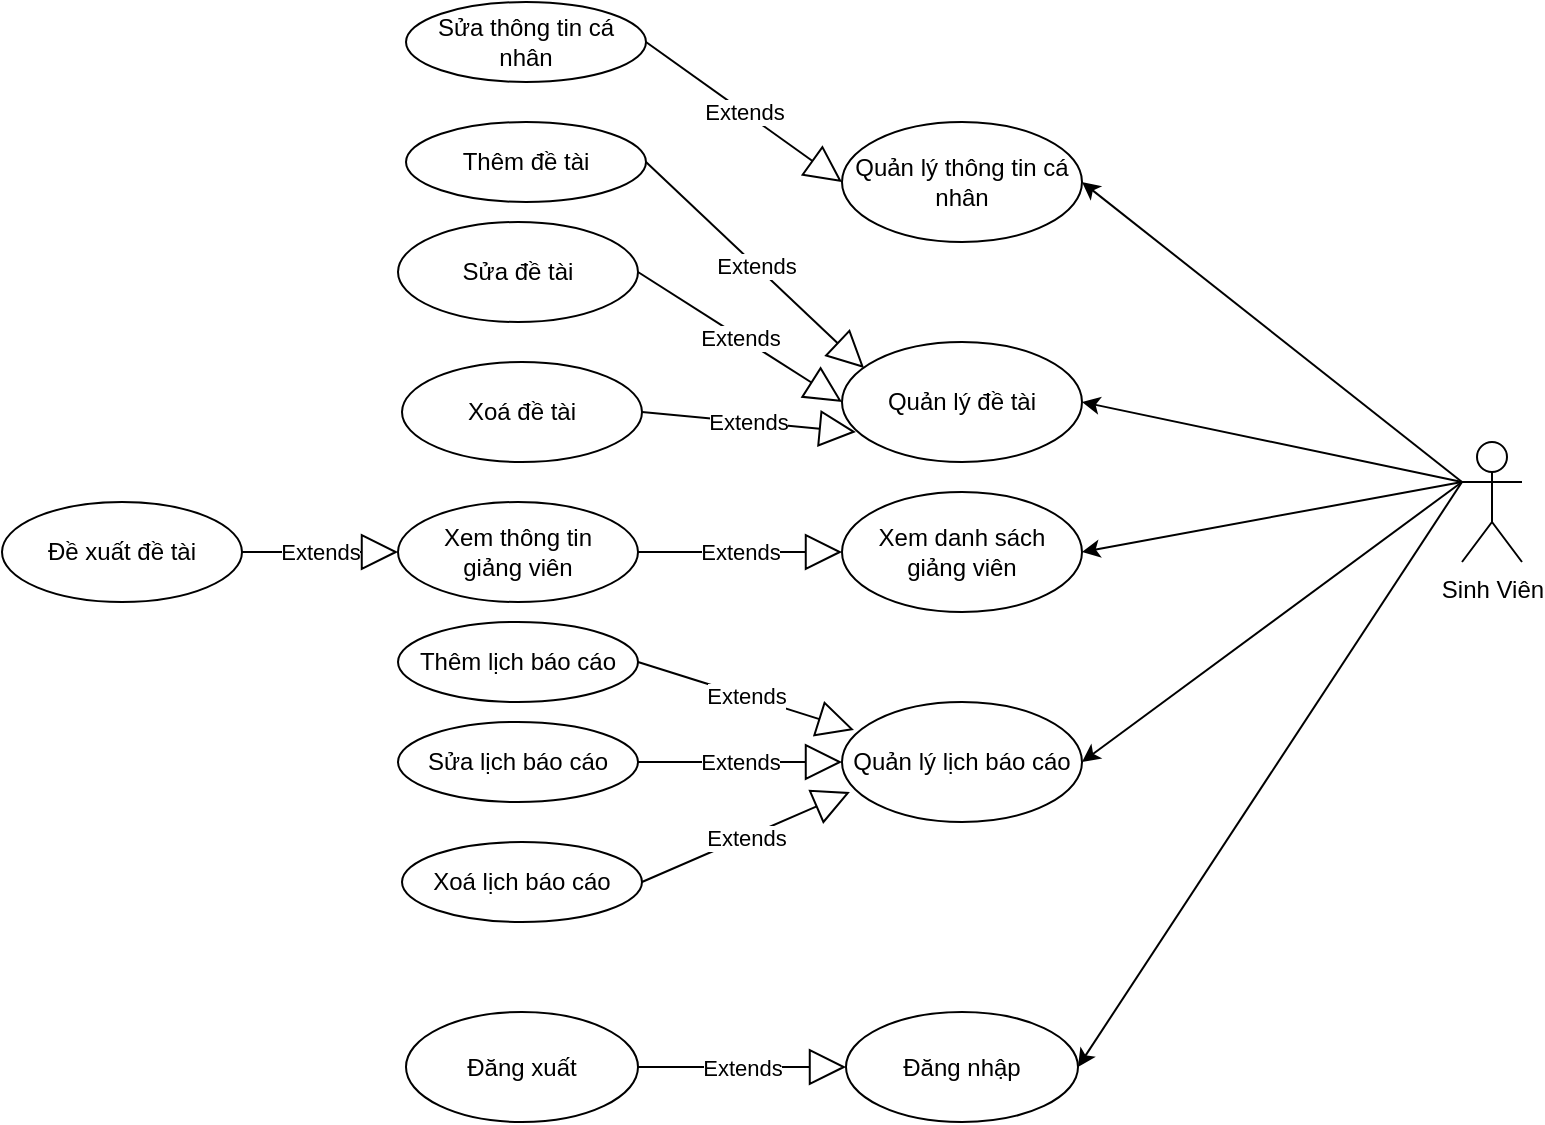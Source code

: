 <mxfile version="17.4.6" type="device"><diagram id="ACgklh2vm75UQznAh7Qq" name="Page-1"><mxGraphModel dx="1422" dy="699" grid="1" gridSize="10" guides="1" tooltips="1" connect="1" arrows="1" fold="1" page="1" pageScale="1" pageWidth="827" pageHeight="1169" math="0" shadow="0"><root><mxCell id="0"/><mxCell id="1" parent="0"/><mxCell id="k6QO58kYAANVaL7thHBK-2" value="Sinh Viên" style="shape=umlActor;verticalLabelPosition=bottom;verticalAlign=top;html=1;" parent="1" vertex="1"><mxGeometry x="740" y="320" width="30" height="60" as="geometry"/></mxCell><mxCell id="k6QO58kYAANVaL7thHBK-10" value="Quản lý đề tài" style="ellipse;whiteSpace=wrap;html=1;" parent="1" vertex="1"><mxGeometry x="430" y="270" width="120" height="60" as="geometry"/></mxCell><mxCell id="k6QO58kYAANVaL7thHBK-16" value="" style="endArrow=classic;html=1;rounded=0;exitX=0;exitY=0.333;exitDx=0;exitDy=0;exitPerimeter=0;entryX=1;entryY=0.5;entryDx=0;entryDy=0;" parent="1" source="k6QO58kYAANVaL7thHBK-2" target="k6QO58kYAANVaL7thHBK-10" edge="1"><mxGeometry width="50" height="50" relative="1" as="geometry"><mxPoint x="390" y="410" as="sourcePoint"/><mxPoint x="440" y="360" as="targetPoint"/></mxGeometry></mxCell><mxCell id="ZyNiedSepBmf1n0FoByh-2" value="Đăng nhập" style="ellipse;whiteSpace=wrap;html=1;" parent="1" vertex="1"><mxGeometry x="432" y="605" width="116" height="55" as="geometry"/></mxCell><mxCell id="ZyNiedSepBmf1n0FoByh-5" value="" style="endArrow=classic;html=1;rounded=0;exitX=0;exitY=0.333;exitDx=0;exitDy=0;exitPerimeter=0;entryX=1;entryY=0.5;entryDx=0;entryDy=0;" parent="1" source="k6QO58kYAANVaL7thHBK-2" target="ZyNiedSepBmf1n0FoByh-2" edge="1"><mxGeometry width="50" height="50" relative="1" as="geometry"><mxPoint x="390" y="610" as="sourcePoint"/><mxPoint x="440" y="560" as="targetPoint"/></mxGeometry></mxCell><mxCell id="ZyNiedSepBmf1n0FoByh-6" value="Quản lý thông tin cá nhân" style="ellipse;whiteSpace=wrap;html=1;" parent="1" vertex="1"><mxGeometry x="430" y="160" width="120" height="60" as="geometry"/></mxCell><mxCell id="ZyNiedSepBmf1n0FoByh-7" value="" style="endArrow=classic;html=1;rounded=0;exitX=0;exitY=0.333;exitDx=0;exitDy=0;exitPerimeter=0;entryX=1;entryY=0.5;entryDx=0;entryDy=0;" parent="1" source="k6QO58kYAANVaL7thHBK-2" target="ZyNiedSepBmf1n0FoByh-6" edge="1"><mxGeometry width="50" height="50" relative="1" as="geometry"><mxPoint x="390" y="410" as="sourcePoint"/><mxPoint x="440" y="360" as="targetPoint"/></mxGeometry></mxCell><mxCell id="XJRcj0v_ucDEhgyYNOhe-2" value="Extends" style="endArrow=block;endSize=16;endFill=0;html=1;rounded=0;entryX=0;entryY=0.5;entryDx=0;entryDy=0;exitX=1;exitY=0.5;exitDx=0;exitDy=0;" parent="1" source="XJRcj0v_ucDEhgyYNOhe-3" target="ZyNiedSepBmf1n0FoByh-2" edge="1"><mxGeometry width="160" relative="1" as="geometry"><mxPoint x="440" y="468" as="sourcePoint"/><mxPoint x="490" y="590" as="targetPoint"/></mxGeometry></mxCell><mxCell id="XJRcj0v_ucDEhgyYNOhe-3" value="Đăng xuất" style="ellipse;whiteSpace=wrap;html=1;" parent="1" vertex="1"><mxGeometry x="212" y="605" width="116" height="55" as="geometry"/></mxCell><mxCell id="XJRcj0v_ucDEhgyYNOhe-4" value="Xem danh sách &lt;br&gt;giảng viên" style="ellipse;whiteSpace=wrap;html=1;" parent="1" vertex="1"><mxGeometry x="430" y="345" width="120" height="60" as="geometry"/></mxCell><mxCell id="XJRcj0v_ucDEhgyYNOhe-5" value="" style="endArrow=classic;html=1;rounded=0;exitX=0;exitY=0.333;exitDx=0;exitDy=0;exitPerimeter=0;entryX=1;entryY=0.5;entryDx=0;entryDy=0;" parent="1" source="k6QO58kYAANVaL7thHBK-2" target="XJRcj0v_ucDEhgyYNOhe-4" edge="1"><mxGeometry width="50" height="50" relative="1" as="geometry"><mxPoint x="770" y="390" as="sourcePoint"/><mxPoint x="470" y="410" as="targetPoint"/></mxGeometry></mxCell><mxCell id="XJRcj0v_ucDEhgyYNOhe-6" value="Quản lý lịch báo cáo" style="ellipse;whiteSpace=wrap;html=1;" parent="1" vertex="1"><mxGeometry x="430" y="450" width="120" height="60" as="geometry"/></mxCell><mxCell id="XJRcj0v_ucDEhgyYNOhe-7" value="" style="endArrow=classic;html=1;rounded=0;exitX=0;exitY=0.333;exitDx=0;exitDy=0;exitPerimeter=0;entryX=1;entryY=0.5;entryDx=0;entryDy=0;" parent="1" source="k6QO58kYAANVaL7thHBK-2" target="XJRcj0v_ucDEhgyYNOhe-6" edge="1"><mxGeometry width="50" height="50" relative="1" as="geometry"><mxPoint x="750" y="350" as="sourcePoint"/><mxPoint x="544" y="380" as="targetPoint"/></mxGeometry></mxCell><mxCell id="XJRcj0v_ucDEhgyYNOhe-11" value="Sửa lịch báo cáo" style="ellipse;whiteSpace=wrap;html=1;" parent="1" vertex="1"><mxGeometry x="208" y="460" width="120" height="40" as="geometry"/></mxCell><mxCell id="XJRcj0v_ucDEhgyYNOhe-12" value="Thêm lịch báo cáo" style="ellipse;whiteSpace=wrap;html=1;" parent="1" vertex="1"><mxGeometry x="208" y="410" width="120" height="40" as="geometry"/></mxCell><mxCell id="XJRcj0v_ucDEhgyYNOhe-13" value="Xoá lịch báo cáo" style="ellipse;whiteSpace=wrap;html=1;" parent="1" vertex="1"><mxGeometry x="210" y="520" width="120" height="40" as="geometry"/></mxCell><mxCell id="XJRcj0v_ucDEhgyYNOhe-19" value="Extends" style="endArrow=block;endSize=16;endFill=0;html=1;rounded=0;entryX=0.05;entryY=0.233;entryDx=0;entryDy=0;exitX=1;exitY=0.5;exitDx=0;exitDy=0;entryPerimeter=0;" parent="1" source="XJRcj0v_ucDEhgyYNOhe-12" target="XJRcj0v_ucDEhgyYNOhe-6" edge="1"><mxGeometry width="160" relative="1" as="geometry"><mxPoint x="338" y="642.5" as="sourcePoint"/><mxPoint x="428" y="642.5" as="targetPoint"/></mxGeometry></mxCell><mxCell id="XJRcj0v_ucDEhgyYNOhe-20" value="Extends" style="endArrow=block;endSize=16;endFill=0;html=1;rounded=0;entryX=0;entryY=0.5;entryDx=0;entryDy=0;exitX=1;exitY=0.5;exitDx=0;exitDy=0;" parent="1" source="XJRcj0v_ucDEhgyYNOhe-11" target="XJRcj0v_ucDEhgyYNOhe-6" edge="1"><mxGeometry width="160" relative="1" as="geometry"><mxPoint x="350" y="430" as="sourcePoint"/><mxPoint x="424" y="490" as="targetPoint"/></mxGeometry></mxCell><mxCell id="XJRcj0v_ucDEhgyYNOhe-21" value="Extends" style="endArrow=block;endSize=16;endFill=0;html=1;rounded=0;entryX=0.033;entryY=0.75;entryDx=0;entryDy=0;exitX=1;exitY=0.5;exitDx=0;exitDy=0;entryPerimeter=0;" parent="1" source="XJRcj0v_ucDEhgyYNOhe-13" target="XJRcj0v_ucDEhgyYNOhe-6" edge="1"><mxGeometry width="160" relative="1" as="geometry"><mxPoint x="360" y="440" as="sourcePoint"/><mxPoint x="434" y="500" as="targetPoint"/></mxGeometry></mxCell><mxCell id="XJRcj0v_ucDEhgyYNOhe-22" value="Xem thông tin&lt;br&gt;giảng viên" style="ellipse;whiteSpace=wrap;html=1;" parent="1" vertex="1"><mxGeometry x="208" y="350" width="120" height="50" as="geometry"/></mxCell><mxCell id="XJRcj0v_ucDEhgyYNOhe-23" value="Extends" style="endArrow=block;endSize=16;endFill=0;html=1;rounded=0;entryX=0;entryY=0.5;entryDx=0;entryDy=0;exitX=1;exitY=0.5;exitDx=0;exitDy=0;" parent="1" source="XJRcj0v_ucDEhgyYNOhe-22" target="XJRcj0v_ucDEhgyYNOhe-4" edge="1"><mxGeometry width="160" relative="1" as="geometry"><mxPoint x="340" y="430" as="sourcePoint"/><mxPoint x="424" y="490" as="targetPoint"/></mxGeometry></mxCell><mxCell id="XJRcj0v_ucDEhgyYNOhe-24" value="Sửa đề tài" style="ellipse;whiteSpace=wrap;html=1;" parent="1" vertex="1"><mxGeometry x="208" y="210" width="120" height="50" as="geometry"/></mxCell><mxCell id="XJRcj0v_ucDEhgyYNOhe-25" value="Thêm đề tài" style="ellipse;whiteSpace=wrap;html=1;" parent="1" vertex="1"><mxGeometry x="212" y="160" width="120" height="40" as="geometry"/></mxCell><mxCell id="XJRcj0v_ucDEhgyYNOhe-26" value="Xoá đề tài" style="ellipse;whiteSpace=wrap;html=1;" parent="1" vertex="1"><mxGeometry x="210" y="280" width="120" height="50" as="geometry"/></mxCell><mxCell id="XJRcj0v_ucDEhgyYNOhe-27" value="Extends" style="endArrow=block;endSize=16;endFill=0;html=1;rounded=0;entryX=0.058;entryY=0.75;entryDx=0;entryDy=0;exitX=1;exitY=0.5;exitDx=0;exitDy=0;entryPerimeter=0;" parent="1" source="XJRcj0v_ucDEhgyYNOhe-26" target="k6QO58kYAANVaL7thHBK-10" edge="1"><mxGeometry width="160" relative="1" as="geometry"><mxPoint x="342" y="380" as="sourcePoint"/><mxPoint x="424" y="380" as="targetPoint"/></mxGeometry></mxCell><mxCell id="XJRcj0v_ucDEhgyYNOhe-28" value="Extends" style="endArrow=block;endSize=16;endFill=0;html=1;rounded=0;entryX=0;entryY=0.5;entryDx=0;entryDy=0;exitX=1;exitY=0.5;exitDx=0;exitDy=0;" parent="1" source="XJRcj0v_ucDEhgyYNOhe-24" target="k6QO58kYAANVaL7thHBK-10" edge="1"><mxGeometry width="160" relative="1" as="geometry"><mxPoint x="352" y="390" as="sourcePoint"/><mxPoint x="434" y="390" as="targetPoint"/></mxGeometry></mxCell><mxCell id="XJRcj0v_ucDEhgyYNOhe-29" value="Extends" style="endArrow=block;endSize=16;endFill=0;html=1;rounded=0;entryX=0.092;entryY=0.217;entryDx=0;entryDy=0;exitX=1;exitY=0.5;exitDx=0;exitDy=0;entryPerimeter=0;" parent="1" source="XJRcj0v_ucDEhgyYNOhe-25" target="k6QO58kYAANVaL7thHBK-10" edge="1"><mxGeometry width="160" relative="1" as="geometry"><mxPoint x="362" y="400" as="sourcePoint"/><mxPoint x="444" y="400" as="targetPoint"/></mxGeometry></mxCell><mxCell id="XJRcj0v_ucDEhgyYNOhe-30" value="Sửa thông tin cá nhân" style="ellipse;whiteSpace=wrap;html=1;" parent="1" vertex="1"><mxGeometry x="212" y="100" width="120" height="40" as="geometry"/></mxCell><mxCell id="XJRcj0v_ucDEhgyYNOhe-31" value="Extends" style="endArrow=block;endSize=16;endFill=0;html=1;rounded=0;entryX=0;entryY=0.5;entryDx=0;entryDy=0;exitX=1;exitY=0.5;exitDx=0;exitDy=0;" parent="1" source="XJRcj0v_ucDEhgyYNOhe-30" target="ZyNiedSepBmf1n0FoByh-6" edge="1"><mxGeometry width="160" relative="1" as="geometry"><mxPoint x="342" y="190" as="sourcePoint"/><mxPoint x="431.04" y="293.02" as="targetPoint"/></mxGeometry></mxCell><mxCell id="D4IyiZQ4BGNWXZW-RZ2O-1" value="Đề xuất đề tài" style="ellipse;whiteSpace=wrap;html=1;" vertex="1" parent="1"><mxGeometry x="10" y="350" width="120" height="50" as="geometry"/></mxCell><mxCell id="D4IyiZQ4BGNWXZW-RZ2O-2" value="Extends" style="endArrow=block;endSize=16;endFill=0;html=1;rounded=0;exitX=1;exitY=0.5;exitDx=0;exitDy=0;" edge="1" parent="1" source="D4IyiZQ4BGNWXZW-RZ2O-1" target="XJRcj0v_ucDEhgyYNOhe-22"><mxGeometry width="160" relative="1" as="geometry"><mxPoint x="162" y="450" as="sourcePoint"/><mxPoint x="256.96" y="385" as="targetPoint"/></mxGeometry></mxCell></root></mxGraphModel></diagram></mxfile>